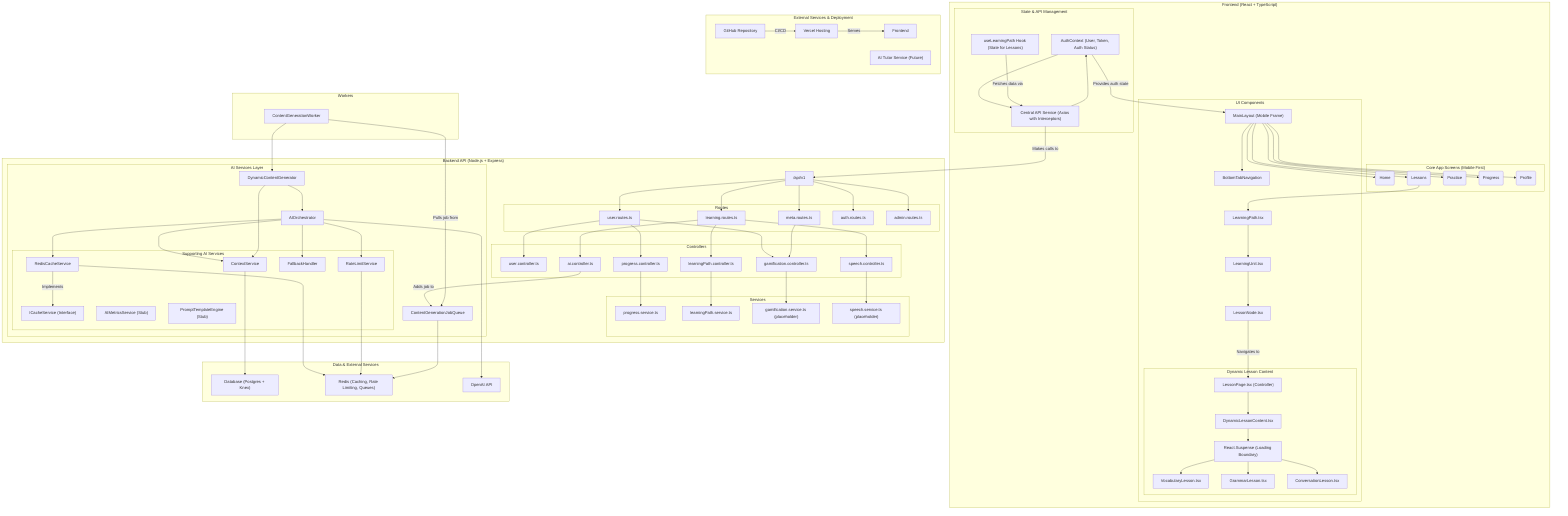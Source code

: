 graph TD
    subgraph "Frontend (React + TypeScript)"
        direction TB

        subgraph "State & API Management"
            AuthContext["AuthContext (User, Token, Auth Status)"]
            ApiService["Central API Service (Axios with Interceptors)"]
            useLearningPath["useLearningPath Hook (State for Lessons)"]
            AuthContext --> ApiService
            ApiService --> AuthContext
        end

        subgraph "Core App Screens (Mobile First)"
            direction LR
            HomePage(Home)
            LessonsPage(Lessons)
            PracticePage(Practice)
            ProgressPage(Progress)
            ProfilePage(Profile)
        end

        subgraph "UI Components"
            MainLayout["MainLayout (Mobile Frame)"]
            BottomNav["BottomTabNavigation"]
            LearningPath["LearningPath.tsx"]
            LearningUnit["LearningUnit.tsx"]
            LessonNode["LessonNode.tsx"]
            
            subgraph "Dynamic Lesson Content"
                direction TB
                LessonPage["LessonPage.tsx (Controller)"]
                DynamicContent["DynamicLessonContent.tsx"]
                Suspense["React.Suspense (Loading Boundary)"]
                VocabularyLesson["VocabularyLesson.tsx"]
                GrammarLesson["GrammarLesson.tsx"]
                ConversationLesson["ConversationLesson.tsx"]
                
                LessonPage --> DynamicContent
                DynamicContent --> Suspense
                Suspense --> VocabularyLesson
                Suspense --> GrammarLesson
                Suspense --> ConversationLesson
            end
        end

        MainLayout --> BottomNav
        MainLayout --> HomePage
        MainLayout --> LessonsPage
        MainLayout --> PracticePage
        MainLayout --> ProgressPage
        MainLayout --> ProfilePage
        
        LessonsPage --> LearningPath
        LearningPath --> LearningUnit
        LearningUnit --> LessonNode
        
        AuthContext -- "Provides auth state" --> MainLayout
        useLearningPath -- "Fetches data via" --> ApiService
        LessonNode -- "Navigates to" --> LessonPage
    end

    subgraph "Backend API (Node.js + Express)"
        direction TB

        ApiGateway["/api/v1"]

        subgraph "Routes"
            UserRoutes["user.routes.ts"]
            LearningRoutes["learning.routes.ts"]
            MetaRoutes["meta.routes.ts"]
            AuthRoutes["auth.routes.ts"]
            AdminRoutes["admin.routes.ts"]
        end

        subgraph "Controllers"
            UserController["user.controller.ts"]
            ProgressController["progress.controller.ts"]
            GamificationController["gamification.controller.ts"]
            LearningPathController["learningPath.controller.ts"]
            AIController["ai.controller.ts"]
            SpeechController["speech.controller.ts"]
        end

        subgraph "Services"
            ProgressService["progress.service.ts"]
            LearningPathService["learningPath.service.ts"]
            GamificationService["gamification.service.ts (placeholder)"]
            SpeechService["speech.service.ts (placeholder)"]
        end

        subgraph "AI Services Layer"
            direction TB
            AIOrchestrator["AIOrchestrator"]
            DynamicContentGenerator["DynamicContentGenerator"]
            ContentGenerationJobQueue["ContentGenerationJobQueue"]
            
            subgraph "Supporting AI Services"
                direction LR
                RedisCacheService["RedisCacheService"]
                ICacheService["ICacheService (Interface)"]
                RateLimitService["RateLimitService"]
                FallbackHandler["FallbackHandler"]
                ContextService["ContextService"]
                AIMetricsService["AIMetricsService (Stub)"]
                PromptTemplateEngine["PromptTemplateEngine (Stub)"]
            end
            
            AIController -- "Adds job to" --> ContentGenerationJobQueue
            AIOrchestrator --> RedisCacheService
            AIOrchestrator --> RateLimitService
            AIOrchestrator --> FallbackHandler
            AIOrchestrator --> ContextService
            DynamicContentGenerator --> AIOrchestrator
            DynamicContentGenerator --> ContextService
            RedisCacheService -- "Implements" --> ICacheService
        end
        
        ApiGateway --> AuthRoutes
        ApiGateway --> UserRoutes
        ApiGateway --> LearningRoutes
        ApiGateway --> MetaRoutes
        ApiGateway --> AdminRoutes

        UserRoutes --> UserController
        UserRoutes --> ProgressController
        UserRoutes --> GamificationController
        
        LearningRoutes --> LearningPathController
        LearningRoutes --> AIController
        LearningRoutes --> SpeechController

        MetaRoutes --> GamificationController

        ProgressController --> ProgressService
        GamificationController --> GamificationService
        LearningPathController --> LearningPathService
        SpeechController --> SpeechService
    end

    subgraph "Workers"
        ContentGenerationWorker["ContentGenerationWorker"]
        ContentGenerationWorker -- "Pulls job from" --> ContentGenerationJobQueue
        ContentGenerationWorker --> DynamicContentGenerator
    end

    subgraph "Data & External Services"
        direction TB
        Database["Database (Postgres + Knex)"]
        Redis["Redis (Caching, Rate Limiting, Queues)"]
        OpenAI["OpenAI API"]
        
        RedisCacheService --> Redis
        RateLimitService --> Redis
        ContentGenerationJobQueue --> Redis
        ContextService --> Database
        AIOrchestrator --> OpenAI
    end

    subgraph "External Services & Deployment"
        GitHub["GitHub Repository"]
        Vercel["Vercel Hosting"]
        AI_Tutor["AI Tutor Service (Future)"]
        
        GitHub -- "CI/CD" --> Vercel
        Vercel -- "Serves" --> Frontend
    end

    ApiService -- "Makes calls to" --> ApiGateway